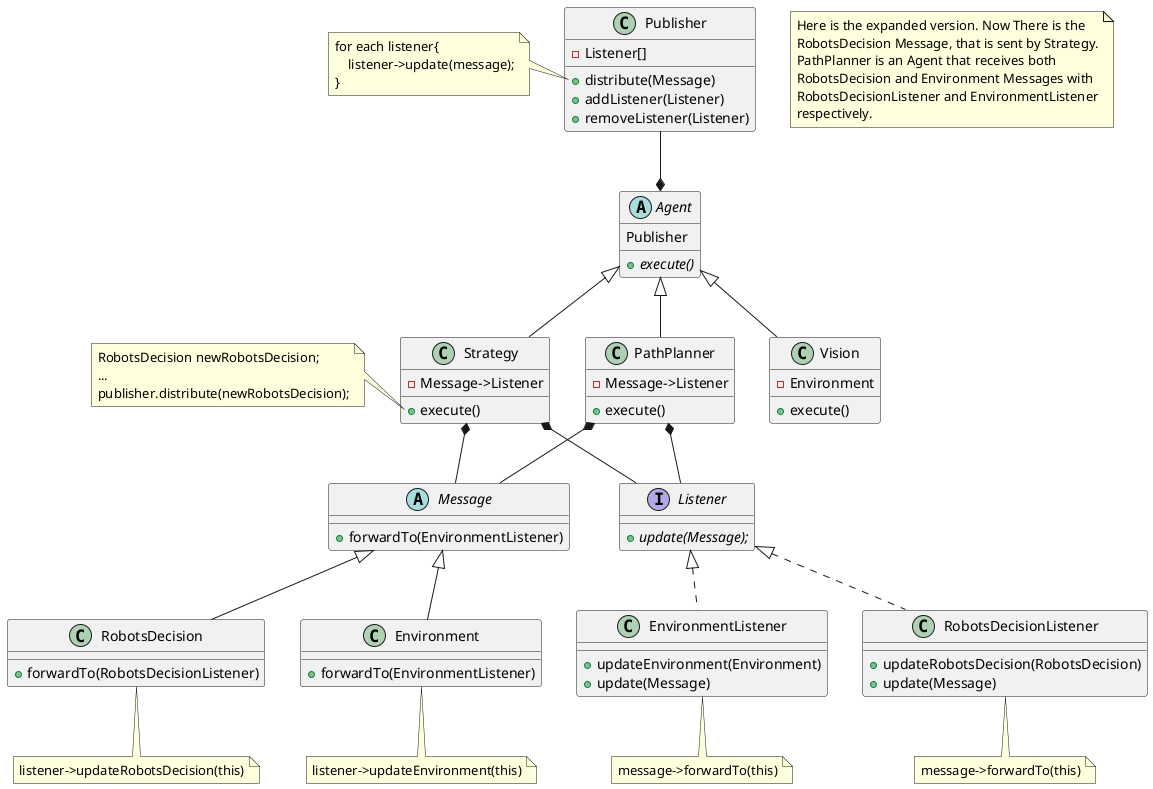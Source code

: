 @startuml

note as N1
Here is the expanded version. Now There is the
RobotsDecision Message, that is sent by Strategy.
PathPlanner is an Agent that receives both
RobotsDecision and Environment Messages with
RobotsDecisionListener and EnvironmentListener
respectively.
end note

interface Listener {
    +{abstract}update(Message);
}

class Publisher {
    -Listener[]
    +distribute(Message)
    +addListener(Listener)
    +removeListener(Listener)
}

abstract class Message {
    +forwardTo(EnvironmentListener)
}

class RobotsDecision{
    +forwardTo(RobotsDecisionListener)
}

RobotsDecision --u|> Message


class EnvironmentListener {
    +updateEnvironment(Environment)
    +update(Message)
}

class RobotsDecisionListener {
    +updateRobotsDecision(RobotsDecision)
    +update(Message)
}

RobotsDecisionListener ..u|> Listener

note bottom of EnvironmentListener
    message->forwardTo(this)
end note

note bottom of RobotsDecisionListener
    message->forwardTo(this)
end note

EnvironmentListener ..u|> Listener

class Environment {
    +forwardTo(EnvironmentListener)
}


Environment --u|> Message


abstract class Agent {
    Publisher
    +{abstract}execute()
}

class Vision {
    -Environment
    +execute()
}

Vision --u|> Agent
Agent *--u Publisher

class Strategy {
    -Message->Listener
    +execute()
}

Strategy --u|> Agent
Strategy *-d- Listener

class PathPlanner {
    -Message->Listener
    +execute()
}

PathPlanner --u|> Agent
PathPlanner *-d- Listener
PathPlanner *-- Message

note left of Strategy::execute
RobotsDecision newRobotsDecision;
...
publisher.distribute(newRobotsDecision);
end note

note left of Publisher::distribute
for each listener{
    listener->update(message);
}
end note

note bottom of Environment
listener->updateEnvironment(this)
end note

note bottom of RobotsDecision
listener->updateRobotsDecision(this)
end note

Strategy -[hidden]r- PathPlanner
PathPlanner -[hidden]r- Vision
Strategy *-- Message

@enduml
